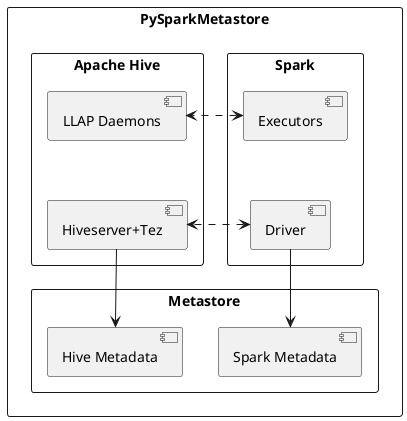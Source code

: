 @startuml "PysparkMetastore"



rectangle "PySparkMetastore" as pyms {
    rectangle "Spark" as spark {
        [Driver]
        [Executors]
    }

    rectangle "Apache Hive" as hive {
        [LLAP Daemons] as llpd
        [Hiveserver+Tez] as hiveserver
    }

    rectangle "Metastore" as ms {
        [Spark Metadata] as sparkmd
        [Hive Metadata] as hivemd
    }

}

[Driver] <-[hidden]u-> [Executors]
llpd <-[hidden]d-> hiveserver

Driver -d-> sparkmd
hiveserver -d-> hivemd
Executors <.r.> llpd
Driver <.r.> hiveserver

@enduml